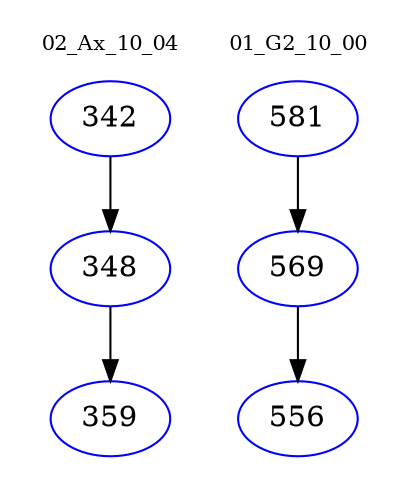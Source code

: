digraph{
subgraph cluster_0 {
color = white
label = "02_Ax_10_04";
fontsize=10;
T0_342 [label="342", color="blue"]
T0_342 -> T0_348 [color="black"]
T0_348 [label="348", color="blue"]
T0_348 -> T0_359 [color="black"]
T0_359 [label="359", color="blue"]
}
subgraph cluster_1 {
color = white
label = "01_G2_10_00";
fontsize=10;
T1_581 [label="581", color="blue"]
T1_581 -> T1_569 [color="black"]
T1_569 [label="569", color="blue"]
T1_569 -> T1_556 [color="black"]
T1_556 [label="556", color="blue"]
}
}
